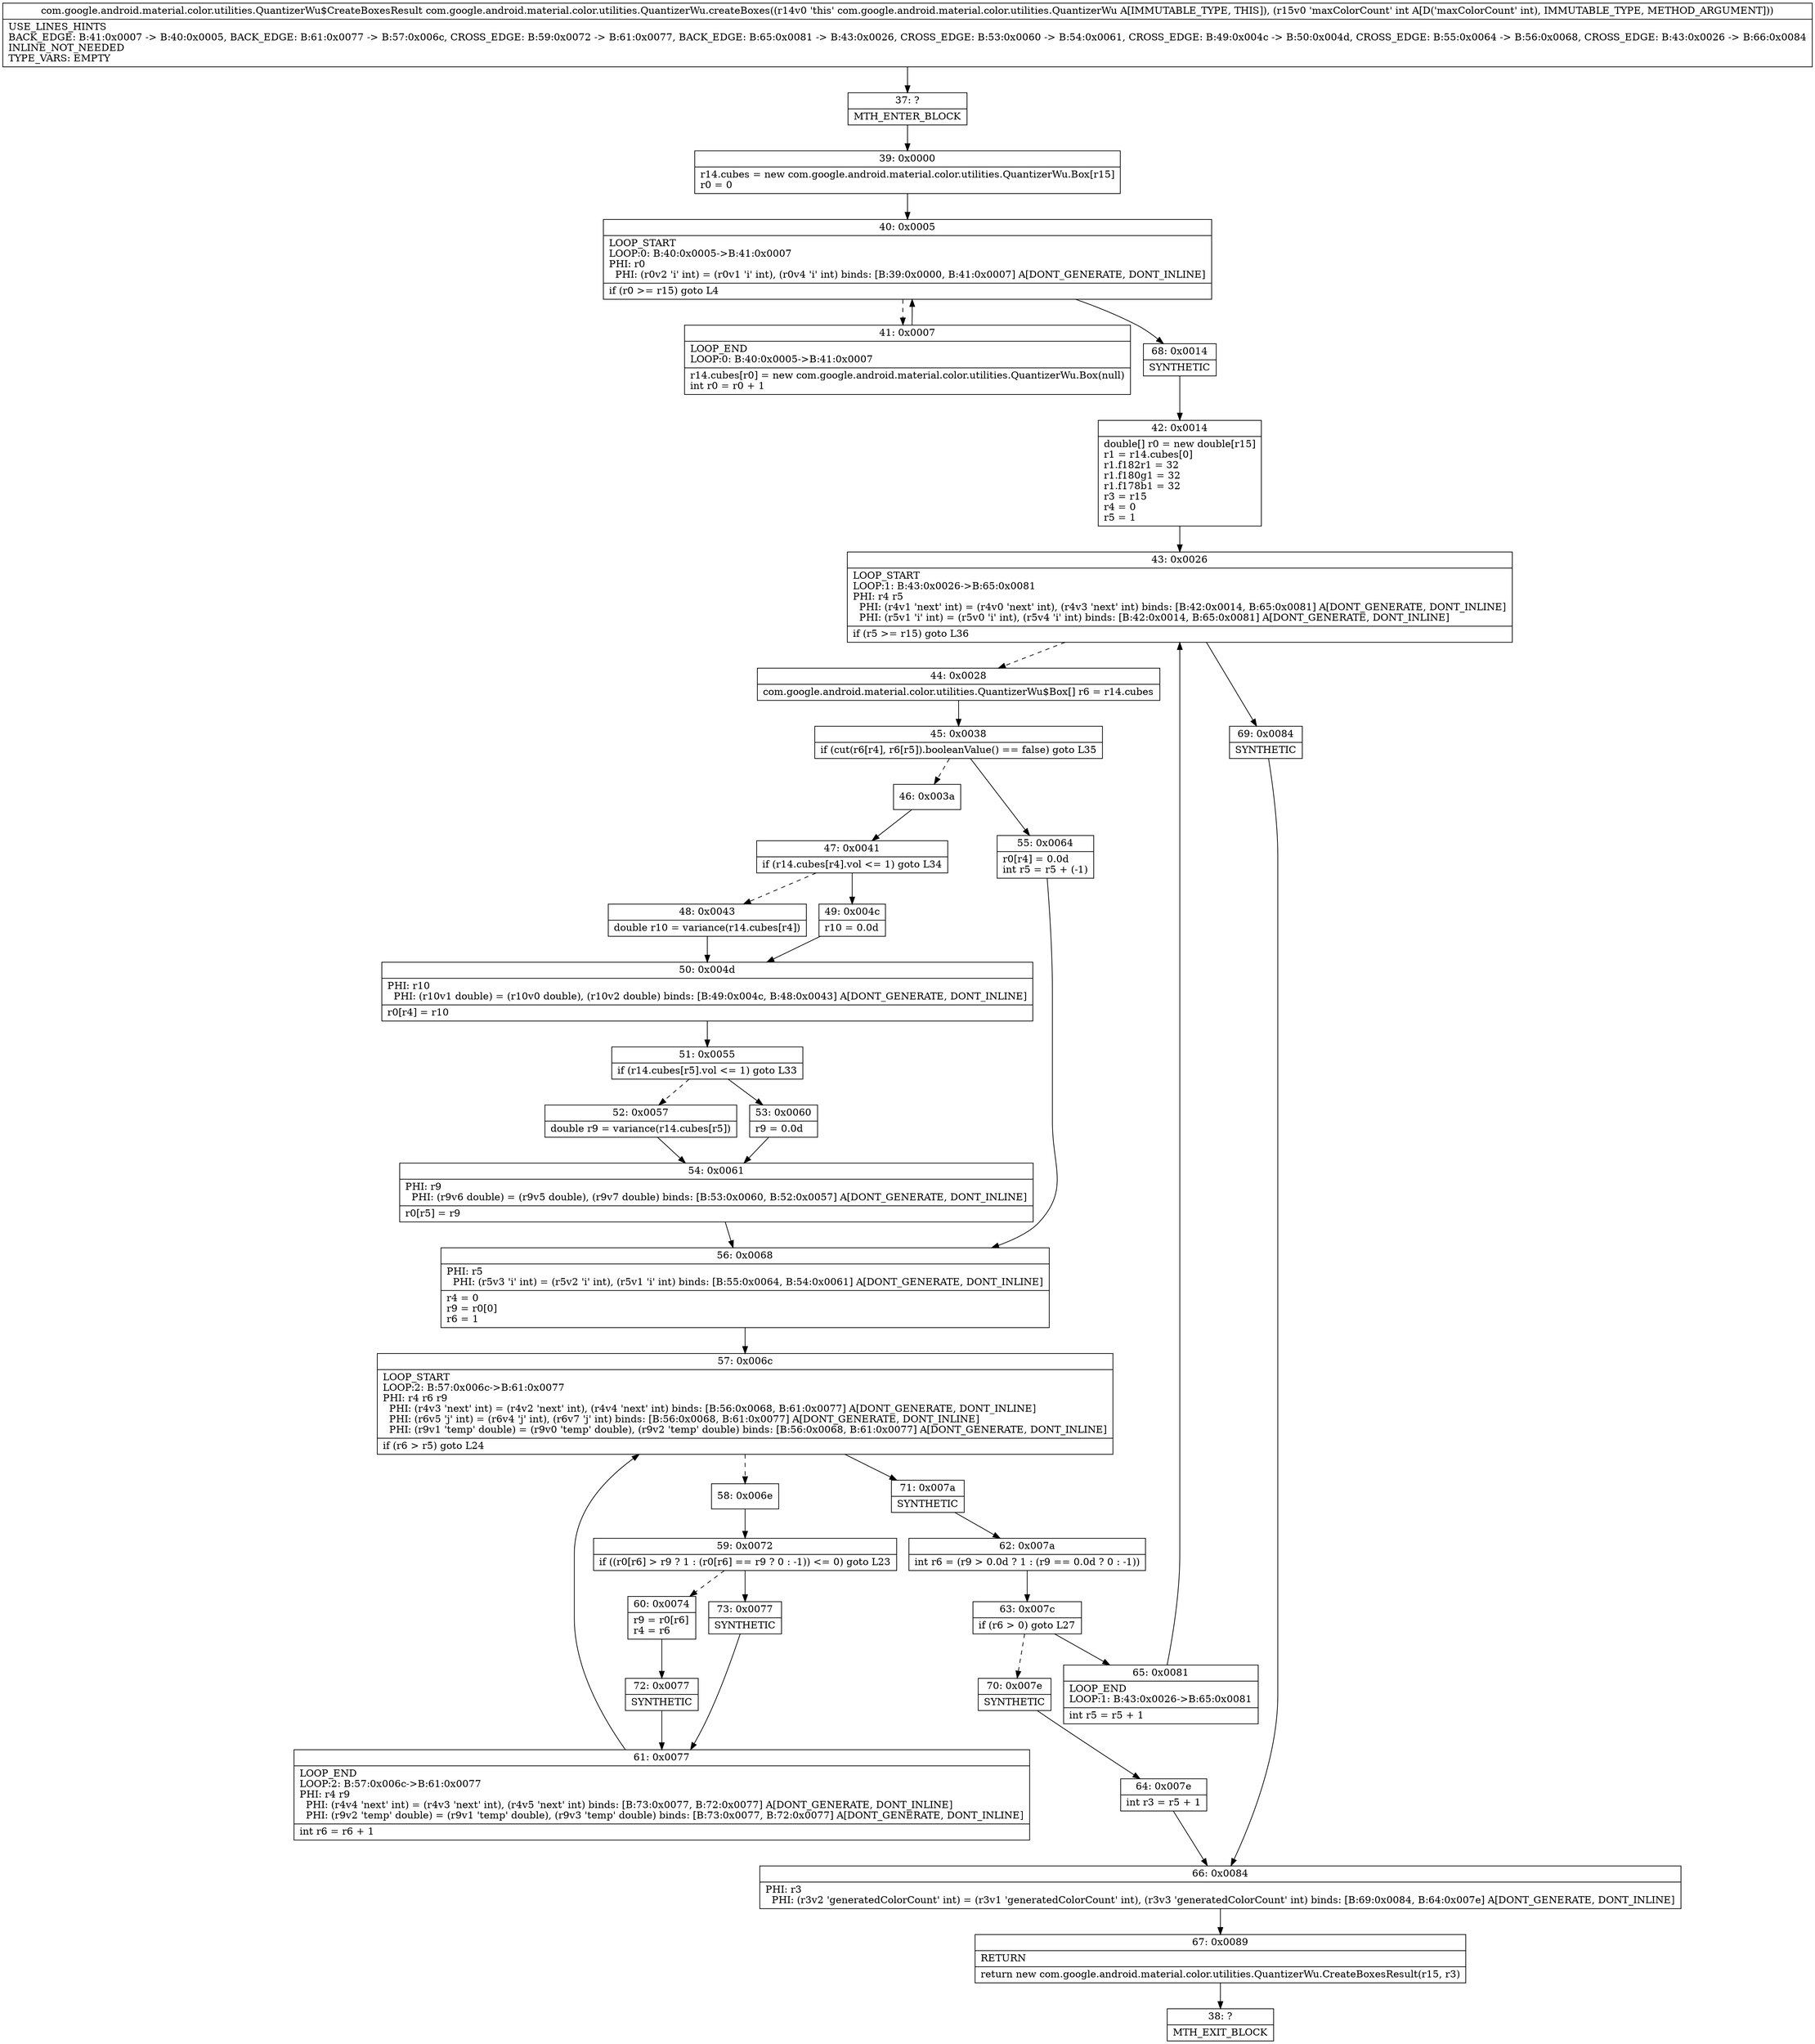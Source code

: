 digraph "CFG forcom.google.android.material.color.utilities.QuantizerWu.createBoxes(I)Lcom\/google\/android\/material\/color\/utilities\/QuantizerWu$CreateBoxesResult;" {
Node_37 [shape=record,label="{37\:\ ?|MTH_ENTER_BLOCK\l}"];
Node_39 [shape=record,label="{39\:\ 0x0000|r14.cubes = new com.google.android.material.color.utilities.QuantizerWu.Box[r15]\lr0 = 0\l}"];
Node_40 [shape=record,label="{40\:\ 0x0005|LOOP_START\lLOOP:0: B:40:0x0005\-\>B:41:0x0007\lPHI: r0 \l  PHI: (r0v2 'i' int) = (r0v1 'i' int), (r0v4 'i' int) binds: [B:39:0x0000, B:41:0x0007] A[DONT_GENERATE, DONT_INLINE]\l|if (r0 \>= r15) goto L4\l}"];
Node_41 [shape=record,label="{41\:\ 0x0007|LOOP_END\lLOOP:0: B:40:0x0005\-\>B:41:0x0007\l|r14.cubes[r0] = new com.google.android.material.color.utilities.QuantizerWu.Box(null)\lint r0 = r0 + 1\l}"];
Node_68 [shape=record,label="{68\:\ 0x0014|SYNTHETIC\l}"];
Node_42 [shape=record,label="{42\:\ 0x0014|double[] r0 = new double[r15]\lr1 = r14.cubes[0]\lr1.f182r1 = 32\lr1.f180g1 = 32\lr1.f178b1 = 32\lr3 = r15\lr4 = 0\lr5 = 1\l}"];
Node_43 [shape=record,label="{43\:\ 0x0026|LOOP_START\lLOOP:1: B:43:0x0026\-\>B:65:0x0081\lPHI: r4 r5 \l  PHI: (r4v1 'next' int) = (r4v0 'next' int), (r4v3 'next' int) binds: [B:42:0x0014, B:65:0x0081] A[DONT_GENERATE, DONT_INLINE]\l  PHI: (r5v1 'i' int) = (r5v0 'i' int), (r5v4 'i' int) binds: [B:42:0x0014, B:65:0x0081] A[DONT_GENERATE, DONT_INLINE]\l|if (r5 \>= r15) goto L36\l}"];
Node_44 [shape=record,label="{44\:\ 0x0028|com.google.android.material.color.utilities.QuantizerWu$Box[] r6 = r14.cubes\l}"];
Node_45 [shape=record,label="{45\:\ 0x0038|if (cut(r6[r4], r6[r5]).booleanValue() == false) goto L35\l}"];
Node_46 [shape=record,label="{46\:\ 0x003a}"];
Node_47 [shape=record,label="{47\:\ 0x0041|if (r14.cubes[r4].vol \<= 1) goto L34\l}"];
Node_48 [shape=record,label="{48\:\ 0x0043|double r10 = variance(r14.cubes[r4])\l}"];
Node_50 [shape=record,label="{50\:\ 0x004d|PHI: r10 \l  PHI: (r10v1 double) = (r10v0 double), (r10v2 double) binds: [B:49:0x004c, B:48:0x0043] A[DONT_GENERATE, DONT_INLINE]\l|r0[r4] = r10\l}"];
Node_51 [shape=record,label="{51\:\ 0x0055|if (r14.cubes[r5].vol \<= 1) goto L33\l}"];
Node_52 [shape=record,label="{52\:\ 0x0057|double r9 = variance(r14.cubes[r5])\l}"];
Node_54 [shape=record,label="{54\:\ 0x0061|PHI: r9 \l  PHI: (r9v6 double) = (r9v5 double), (r9v7 double) binds: [B:53:0x0060, B:52:0x0057] A[DONT_GENERATE, DONT_INLINE]\l|r0[r5] = r9\l}"];
Node_56 [shape=record,label="{56\:\ 0x0068|PHI: r5 \l  PHI: (r5v3 'i' int) = (r5v2 'i' int), (r5v1 'i' int) binds: [B:55:0x0064, B:54:0x0061] A[DONT_GENERATE, DONT_INLINE]\l|r4 = 0\lr9 = r0[0]\lr6 = 1\l}"];
Node_57 [shape=record,label="{57\:\ 0x006c|LOOP_START\lLOOP:2: B:57:0x006c\-\>B:61:0x0077\lPHI: r4 r6 r9 \l  PHI: (r4v3 'next' int) = (r4v2 'next' int), (r4v4 'next' int) binds: [B:56:0x0068, B:61:0x0077] A[DONT_GENERATE, DONT_INLINE]\l  PHI: (r6v5 'j' int) = (r6v4 'j' int), (r6v7 'j' int) binds: [B:56:0x0068, B:61:0x0077] A[DONT_GENERATE, DONT_INLINE]\l  PHI: (r9v1 'temp' double) = (r9v0 'temp' double), (r9v2 'temp' double) binds: [B:56:0x0068, B:61:0x0077] A[DONT_GENERATE, DONT_INLINE]\l|if (r6 \> r5) goto L24\l}"];
Node_58 [shape=record,label="{58\:\ 0x006e}"];
Node_59 [shape=record,label="{59\:\ 0x0072|if ((r0[r6] \> r9 ? 1 : (r0[r6] == r9 ? 0 : \-1)) \<= 0) goto L23\l}"];
Node_60 [shape=record,label="{60\:\ 0x0074|r9 = r0[r6]\lr4 = r6\l}"];
Node_72 [shape=record,label="{72\:\ 0x0077|SYNTHETIC\l}"];
Node_61 [shape=record,label="{61\:\ 0x0077|LOOP_END\lLOOP:2: B:57:0x006c\-\>B:61:0x0077\lPHI: r4 r9 \l  PHI: (r4v4 'next' int) = (r4v3 'next' int), (r4v5 'next' int) binds: [B:73:0x0077, B:72:0x0077] A[DONT_GENERATE, DONT_INLINE]\l  PHI: (r9v2 'temp' double) = (r9v1 'temp' double), (r9v3 'temp' double) binds: [B:73:0x0077, B:72:0x0077] A[DONT_GENERATE, DONT_INLINE]\l|int r6 = r6 + 1\l}"];
Node_73 [shape=record,label="{73\:\ 0x0077|SYNTHETIC\l}"];
Node_71 [shape=record,label="{71\:\ 0x007a|SYNTHETIC\l}"];
Node_62 [shape=record,label="{62\:\ 0x007a|int r6 = (r9 \> 0.0d ? 1 : (r9 == 0.0d ? 0 : \-1))\l}"];
Node_63 [shape=record,label="{63\:\ 0x007c|if (r6 \> 0) goto L27\l}"];
Node_65 [shape=record,label="{65\:\ 0x0081|LOOP_END\lLOOP:1: B:43:0x0026\-\>B:65:0x0081\l|int r5 = r5 + 1\l}"];
Node_70 [shape=record,label="{70\:\ 0x007e|SYNTHETIC\l}"];
Node_64 [shape=record,label="{64\:\ 0x007e|int r3 = r5 + 1\l}"];
Node_66 [shape=record,label="{66\:\ 0x0084|PHI: r3 \l  PHI: (r3v2 'generatedColorCount' int) = (r3v1 'generatedColorCount' int), (r3v3 'generatedColorCount' int) binds: [B:69:0x0084, B:64:0x007e] A[DONT_GENERATE, DONT_INLINE]\l}"];
Node_67 [shape=record,label="{67\:\ 0x0089|RETURN\l|return new com.google.android.material.color.utilities.QuantizerWu.CreateBoxesResult(r15, r3)\l}"];
Node_38 [shape=record,label="{38\:\ ?|MTH_EXIT_BLOCK\l}"];
Node_53 [shape=record,label="{53\:\ 0x0060|r9 = 0.0d\l}"];
Node_49 [shape=record,label="{49\:\ 0x004c|r10 = 0.0d\l}"];
Node_55 [shape=record,label="{55\:\ 0x0064|r0[r4] = 0.0d\lint r5 = r5 + (\-1)\l}"];
Node_69 [shape=record,label="{69\:\ 0x0084|SYNTHETIC\l}"];
MethodNode[shape=record,label="{com.google.android.material.color.utilities.QuantizerWu$CreateBoxesResult com.google.android.material.color.utilities.QuantizerWu.createBoxes((r14v0 'this' com.google.android.material.color.utilities.QuantizerWu A[IMMUTABLE_TYPE, THIS]), (r15v0 'maxColorCount' int A[D('maxColorCount' int), IMMUTABLE_TYPE, METHOD_ARGUMENT]))  | USE_LINES_HINTS\lBACK_EDGE: B:41:0x0007 \-\> B:40:0x0005, BACK_EDGE: B:61:0x0077 \-\> B:57:0x006c, CROSS_EDGE: B:59:0x0072 \-\> B:61:0x0077, BACK_EDGE: B:65:0x0081 \-\> B:43:0x0026, CROSS_EDGE: B:53:0x0060 \-\> B:54:0x0061, CROSS_EDGE: B:49:0x004c \-\> B:50:0x004d, CROSS_EDGE: B:55:0x0064 \-\> B:56:0x0068, CROSS_EDGE: B:43:0x0026 \-\> B:66:0x0084\lINLINE_NOT_NEEDED\lTYPE_VARS: EMPTY\l}"];
MethodNode -> Node_37;Node_37 -> Node_39;
Node_39 -> Node_40;
Node_40 -> Node_41[style=dashed];
Node_40 -> Node_68;
Node_41 -> Node_40;
Node_68 -> Node_42;
Node_42 -> Node_43;
Node_43 -> Node_44[style=dashed];
Node_43 -> Node_69;
Node_44 -> Node_45;
Node_45 -> Node_46[style=dashed];
Node_45 -> Node_55;
Node_46 -> Node_47;
Node_47 -> Node_48[style=dashed];
Node_47 -> Node_49;
Node_48 -> Node_50;
Node_50 -> Node_51;
Node_51 -> Node_52[style=dashed];
Node_51 -> Node_53;
Node_52 -> Node_54;
Node_54 -> Node_56;
Node_56 -> Node_57;
Node_57 -> Node_58[style=dashed];
Node_57 -> Node_71;
Node_58 -> Node_59;
Node_59 -> Node_60[style=dashed];
Node_59 -> Node_73;
Node_60 -> Node_72;
Node_72 -> Node_61;
Node_61 -> Node_57;
Node_73 -> Node_61;
Node_71 -> Node_62;
Node_62 -> Node_63;
Node_63 -> Node_65;
Node_63 -> Node_70[style=dashed];
Node_65 -> Node_43;
Node_70 -> Node_64;
Node_64 -> Node_66;
Node_66 -> Node_67;
Node_67 -> Node_38;
Node_53 -> Node_54;
Node_49 -> Node_50;
Node_55 -> Node_56;
Node_69 -> Node_66;
}

